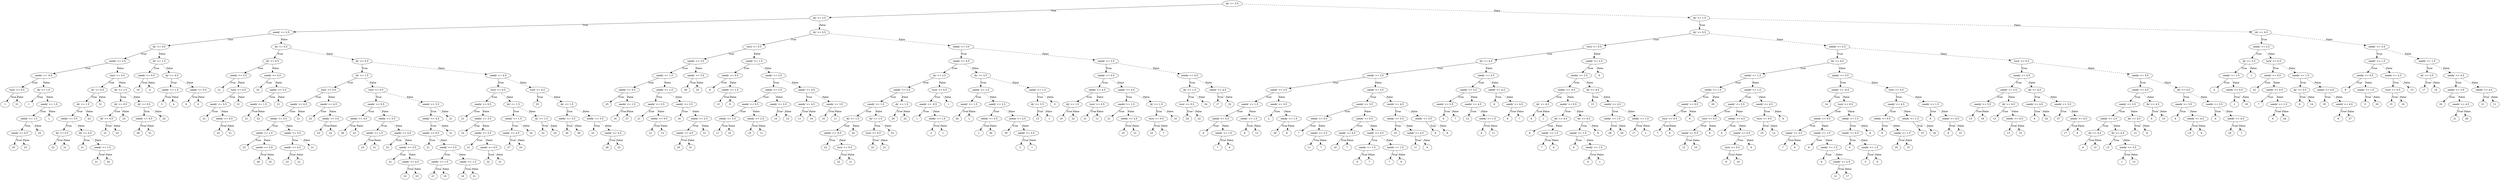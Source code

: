digraph {
0 [label="dx' <= 3.5"];
1 [label="dx' <= 2.5"];
2 [label="seedy' <= 2.5"];
3 [label="dy' <= 3.0"];
4 [label="seedx' <= 2.5"];
5 [label="seedx' <= -0.5"];
6 [label="turn' <= 0.5"];
7 [label="1"];
6 -> 7 [label="True"];
8 [label="21"];
6 -> 8 [style="dashed", label="False"];
5 -> 6 [label="True"];
9 [label="dx' <= 1.0"];
10 [label="1"];
9 -> 10 [label="True"];
11 [label="seedy' <= 1.5"];
12 [label="seedx' <= 1.5"];
13 [label="seedx' <= 0.5"];
14 [label="25"];
13 -> 14 [label="True"];
15 [label="23"];
13 -> 15 [style="dashed", label="False"];
12 -> 13 [label="True"];
16 [label="25"];
12 -> 16 [style="dashed", label="False"];
11 -> 12 [label="True"];
17 [label="1"];
11 -> 17 [style="dashed", label="False"];
9 -> 11 [style="dashed", label="False"];
5 -> 9 [style="dashed", label="False"];
4 -> 5 [label="True"];
18 [label="turn' <= 0.5"];
19 [label="dy' <= 0.5"];
20 [label="dx' <= 1.5"];
21 [label="seedx' <= 3.5"];
22 [label="dx' <= 0.5"];
23 [label="22"];
22 -> 23 [label="True"];
24 [label="21"];
22 -> 24 [style="dashed", label="False"];
21 -> 22 [label="True"];
25 [label="dx' <= 0.5"];
26 [label="21"];
25 -> 26 [label="True"];
27 [label="seedy' <= 1.5"];
28 [label="21"];
27 -> 28 [label="True"];
29 [label="24"];
27 -> 29 [style="dashed", label="False"];
25 -> 27 [style="dashed", label="False"];
21 -> 25 [style="dashed", label="False"];
20 -> 21 [label="True"];
30 [label="22"];
20 -> 30 [style="dashed", label="False"];
19 -> 20 [label="True"];
31 [label="21"];
19 -> 31 [style="dashed", label="False"];
18 -> 19 [label="True"];
32 [label="dx' <= 1.5"];
33 [label="dx' <= 0.5"];
34 [label="dy' <= 0.5"];
35 [label="21"];
34 -> 35 [label="True"];
36 [label="23"];
34 -> 36 [style="dashed", label="False"];
33 -> 34 [label="True"];
37 [label="23"];
33 -> 37 [style="dashed", label="False"];
32 -> 33 [label="True"];
38 [label="dy' <= 0.5"];
39 [label="seedx' <= 4.5"];
40 [label="28"];
39 -> 40 [label="True"];
41 [label="21"];
39 -> 41 [style="dashed", label="False"];
38 -> 39 [label="True"];
42 [label="22"];
38 -> 42 [style="dashed", label="False"];
32 -> 38 [style="dashed", label="False"];
18 -> 32 [style="dashed", label="False"];
4 -> 18 [style="dashed", label="False"];
3 -> 4 [label="True"];
43 [label="dx' <= 1.5"];
44 [label="seedx' <= 0.5"];
45 [label="10"];
44 -> 45 [label="True"];
46 [label="4"];
44 -> 46 [style="dashed", label="False"];
43 -> 44 [label="True"];
47 [label="dy' <= 4.5"];
48 [label="seedy' <= 1.5"];
49 [label="3"];
48 -> 49 [label="True"];
50 [label="4"];
48 -> 50 [style="dashed", label="False"];
47 -> 48 [label="True"];
51 [label="seedx' <= 0.5"];
52 [label="6"];
51 -> 52 [label="True"];
53 [label="4"];
51 -> 53 [style="dashed", label="False"];
47 -> 51 [style="dashed", label="False"];
43 -> 47 [style="dashed", label="False"];
3 -> 43 [style="dashed", label="False"];
2 -> 3 [label="True"];
54 [label="dx' <= 0.5"];
55 [label="dy' <= 0.5"];
56 [label="seedx' <= 3.5"];
57 [label="21"];
56 -> 57 [label="True"];
58 [label="turn' <= 0.5"];
59 [label="seedy' <= 3.5"];
60 [label="21"];
59 -> 60 [label="True"];
61 [label="seedy' <= 4.5"];
62 [label="22"];
61 -> 62 [label="True"];
63 [label="21"];
61 -> 63 [style="dashed", label="False"];
59 -> 61 [style="dashed", label="False"];
58 -> 59 [label="True"];
64 [label="21"];
58 -> 64 [style="dashed", label="False"];
56 -> 58 [style="dashed", label="False"];
55 -> 56 [label="True"];
65 [label="seedy' <= 4.5"];
66 [label="22"];
65 -> 66 [label="True"];
67 [label="seedx' <= 2.5"];
68 [label="seedx' <= 1.5"];
69 [label="21"];
68 -> 69 [label="True"];
70 [label="22"];
68 -> 70 [style="dashed", label="False"];
67 -> 68 [label="True"];
71 [label="21"];
67 -> 71 [style="dashed", label="False"];
65 -> 67 [style="dashed", label="False"];
55 -> 65 [style="dashed", label="False"];
54 -> 55 [label="True"];
72 [label="dy' <= 0.5"];
73 [label="dx' <= 1.5"];
74 [label="turn' <= 0.5"];
75 [label="seedx' <= 4.5"];
76 [label="seedy' <= 3.5"];
77 [label="seedx' <= 1.0"];
78 [label="23"];
77 -> 78 [label="True"];
79 [label="seedx' <= 3.0"];
80 [label="28"];
79 -> 80 [label="True"];
81 [label="23"];
79 -> 81 [style="dashed", label="False"];
77 -> 79 [style="dashed", label="False"];
76 -> 77 [label="True"];
82 [label="seedx' <= 3.5"];
83 [label="seedy' <= 4.5"];
84 [label="23"];
83 -> 84 [label="True"];
85 [label="21"];
83 -> 85 [style="dashed", label="False"];
82 -> 83 [label="True"];
86 [label="21"];
82 -> 86 [style="dashed", label="False"];
76 -> 82 [style="dashed", label="False"];
75 -> 76 [label="True"];
87 [label="21"];
75 -> 87 [style="dashed", label="False"];
74 -> 75 [label="True"];
88 [label="seedx' <= 4.5"];
89 [label="22"];
88 -> 89 [label="True"];
90 [label="seedy' <= 3.5"];
91 [label="23"];
90 -> 91 [label="True"];
92 [label="22"];
90 -> 92 [style="dashed", label="False"];
88 -> 90 [style="dashed", label="False"];
74 -> 88 [style="dashed", label="False"];
73 -> 74 [label="True"];
93 [label="turn' <= 0.5"];
94 [label="seedx' <= 0.5"];
95 [label="seedy' <= 4.0"];
96 [label="28"];
95 -> 96 [label="True"];
97 [label="22"];
95 -> 97 [style="dashed", label="False"];
94 -> 95 [label="True"];
98 [label="seedx' <= 3.5"];
99 [label="seedx' <= 1.5"];
100 [label="23"];
99 -> 100 [label="True"];
101 [label="21"];
99 -> 101 [style="dashed", label="False"];
98 -> 99 [label="True"];
102 [label="seedx' <= 4.5"];
103 [label="22"];
102 -> 103 [label="True"];
104 [label="seedy' <= 3.5"];
105 [label="21"];
104 -> 105 [label="True"];
106 [label="seedy' <= 4.5"];
107 [label="22"];
106 -> 107 [label="True"];
108 [label="23"];
106 -> 108 [style="dashed", label="False"];
104 -> 106 [style="dashed", label="False"];
102 -> 104 [style="dashed", label="False"];
98 -> 102 [style="dashed", label="False"];
94 -> 98 [style="dashed", label="False"];
93 -> 94 [label="True"];
109 [label="seedx' <= 3.5"];
110 [label="seedy' <= 4.5"];
111 [label="seedx' <= 0.5"];
112 [label="21"];
111 -> 112 [label="True"];
113 [label="seedy' <= 3.5"];
114 [label="seedx' <= 1.5"];
115 [label="21"];
114 -> 115 [label="True"];
116 [label="16"];
114 -> 116 [style="dashed", label="False"];
113 -> 114 [label="True"];
117 [label="seedx' <= 1.5"];
118 [label="16"];
117 -> 118 [label="True"];
119 [label="21"];
117 -> 119 [style="dashed", label="False"];
113 -> 117 [style="dashed", label="False"];
111 -> 113 [style="dashed", label="False"];
110 -> 111 [label="True"];
120 [label="21"];
110 -> 120 [style="dashed", label="False"];
109 -> 110 [label="True"];
121 [label="21"];
109 -> 121 [style="dashed", label="False"];
93 -> 109 [style="dashed", label="False"];
73 -> 93 [style="dashed", label="False"];
72 -> 73 [label="True"];
122 [label="seedx' <= 4.5"];
123 [label="turn' <= 0.5"];
124 [label="seedx' <= 0.5"];
125 [label="21"];
124 -> 125 [label="True"];
126 [label="seedx' <= 3.5"];
127 [label="22"];
126 -> 127 [label="True"];
128 [label="seedy' <= 3.5"];
129 [label="21"];
128 -> 129 [label="True"];
130 [label="seedy' <= 4.5"];
131 [label="22"];
130 -> 131 [label="True"];
132 [label="21"];
130 -> 132 [style="dashed", label="False"];
128 -> 130 [style="dashed", label="False"];
126 -> 128 [style="dashed", label="False"];
124 -> 126 [style="dashed", label="False"];
123 -> 124 [label="True"];
133 [label="dx' <= 1.5"];
134 [label="seedx' <= 1.5"];
135 [label="seedy' <= 4.5"];
136 [label="27"];
135 -> 136 [label="True"];
137 [label="23"];
135 -> 137 [style="dashed", label="False"];
134 -> 135 [label="True"];
138 [label="22"];
134 -> 138 [style="dashed", label="False"];
133 -> 134 [label="True"];
139 [label="dy' <= 1.5"];
140 [label="22"];
139 -> 140 [label="True"];
141 [label="23"];
139 -> 141 [style="dashed", label="False"];
133 -> 139 [style="dashed", label="False"];
123 -> 133 [style="dashed", label="False"];
122 -> 123 [label="True"];
142 [label="turn' <= 0.5"];
143 [label="23"];
142 -> 143 [label="True"];
144 [label="dx' <= 1.5"];
145 [label="seedy' <= 3.5"];
146 [label="30"];
145 -> 146 [label="True"];
147 [label="28"];
145 -> 147 [style="dashed", label="False"];
144 -> 145 [label="True"];
148 [label="seedy' <= 3.5"];
149 [label="22"];
148 -> 149 [label="True"];
150 [label="seedy' <= 4.5"];
151 [label="28"];
150 -> 151 [label="True"];
152 [label="22"];
150 -> 152 [style="dashed", label="False"];
148 -> 150 [style="dashed", label="False"];
144 -> 148 [style="dashed", label="False"];
142 -> 144 [style="dashed", label="False"];
122 -> 142 [style="dashed", label="False"];
72 -> 122 [style="dashed", label="False"];
54 -> 72 [style="dashed", label="False"];
2 -> 54 [style="dashed", label="False"];
1 -> 2 [label="True"];
153 [label="dy' <= 0.5"];
154 [label="turn' <= 0.5"];
155 [label="seedx' <= 3.5"];
156 [label="seedy' <= 1.5"];
157 [label="seedx' <= 0.5"];
158 [label="25"];
157 -> 158 [label="True"];
159 [label="seedx' <= 1.5"];
160 [label="16"];
159 -> 160 [label="True"];
161 [label="27"];
159 -> 161 [style="dashed", label="False"];
157 -> 159 [style="dashed", label="False"];
156 -> 157 [label="True"];
162 [label="seedx' <= 1.5"];
163 [label="seedy' <= 3.5"];
164 [label="21"];
163 -> 164 [label="True"];
165 [label="seedx' <= 0.5"];
166 [label="21"];
165 -> 166 [label="True"];
167 [label="13"];
165 -> 167 [style="dashed", label="False"];
163 -> 165 [style="dashed", label="False"];
162 -> 163 [label="True"];
168 [label="seedy' <= 3.5"];
169 [label="16"];
168 -> 169 [label="True"];
170 [label="seedx' <= 2.5"];
171 [label="seedy' <= 4.5"];
172 [label="25"];
171 -> 172 [label="True"];
173 [label="21"];
171 -> 173 [style="dashed", label="False"];
170 -> 171 [label="True"];
174 [label="21"];
170 -> 174 [style="dashed", label="False"];
168 -> 170 [style="dashed", label="False"];
162 -> 168 [style="dashed", label="False"];
156 -> 162 [style="dashed", label="False"];
155 -> 156 [label="True"];
175 [label="seedy' <= 3.0"];
176 [label="29"];
175 -> 176 [label="True"];
177 [label="23"];
175 -> 177 [style="dashed", label="False"];
155 -> 175 [style="dashed", label="False"];
154 -> 155 [label="True"];
178 [label="seedy' <= 1.5"];
179 [label="seedx' <= 0.5"];
180 [label="6"];
179 -> 180 [label="True"];
181 [label="seedx' <= 1.5"];
182 [label="13"];
181 -> 182 [label="True"];
183 [label="6"];
181 -> 183 [style="dashed", label="False"];
179 -> 181 [style="dashed", label="False"];
178 -> 179 [label="True"];
184 [label="seedy' <= 3.5"];
185 [label="seedx' <= 3.5"];
186 [label="seedx' <= 0.5"];
187 [label="seedy' <= 2.5"];
188 [label="11"];
187 -> 188 [label="True"];
189 [label="10"];
187 -> 189 [style="dashed", label="False"];
186 -> 187 [label="True"];
190 [label="seedy' <= 2.5"];
191 [label="16"];
190 -> 191 [label="True"];
192 [label="11"];
190 -> 192 [style="dashed", label="False"];
186 -> 190 [style="dashed", label="False"];
185 -> 186 [label="True"];
193 [label="seedy' <= 2.5"];
194 [label="10"];
193 -> 194 [label="True"];
195 [label="12"];
193 -> 195 [style="dashed", label="False"];
185 -> 193 [style="dashed", label="False"];
184 -> 185 [label="True"];
196 [label="seedy' <= 4.5"];
197 [label="seedx' <= 4.5"];
198 [label="11"];
197 -> 198 [label="True"];
199 [label="10"];
197 -> 199 [style="dashed", label="False"];
196 -> 197 [label="True"];
200 [label="seedx' <= 3.5"];
201 [label="10"];
200 -> 201 [label="True"];
202 [label="11"];
200 -> 202 [style="dashed", label="False"];
196 -> 200 [style="dashed", label="False"];
184 -> 196 [style="dashed", label="False"];
178 -> 184 [style="dashed", label="False"];
154 -> 178 [style="dashed", label="False"];
153 -> 154 [label="True"];
203 [label="seedy' <= 3.5"];
204 [label="seedx' <= 0.5"];
205 [label="dy' <= 2.5"];
206 [label="seedy' <= 2.5"];
207 [label="seedy' <= 1.5"];
208 [label="dy' <= 1.5"];
209 [label="seedx' <= -0.5"];
210 [label="22"];
209 -> 210 [label="True"];
211 [label="turn' <= 0.5"];
212 [label="22"];
211 -> 212 [label="True"];
213 [label="11"];
211 -> 213 [style="dashed", label="False"];
209 -> 211 [style="dashed", label="False"];
208 -> 209 [label="True"];
214 [label="22"];
208 -> 214 [style="dashed", label="False"];
207 -> 208 [label="True"];
215 [label="dy' <= 1.5"];
216 [label="turn' <= 0.5"];
217 [label="22"];
216 -> 217 [label="True"];
218 [label="21"];
216 -> 218 [style="dashed", label="False"];
215 -> 216 [label="True"];
219 [label="22"];
215 -> 219 [style="dashed", label="False"];
207 -> 215 [style="dashed", label="False"];
206 -> 207 [label="True"];
220 [label="dy' <= 1.5"];
221 [label="20"];
220 -> 221 [label="True"];
222 [label="22"];
220 -> 222 [style="dashed", label="False"];
206 -> 220 [style="dashed", label="False"];
205 -> 206 [label="True"];
223 [label="turn' <= 0.5"];
224 [label="seedx' <= -0.5"];
225 [label="1"];
224 -> 225 [label="True"];
226 [label="seedy' <= 1.5"];
227 [label="3"];
226 -> 227 [label="True"];
228 [label="1"];
226 -> 228 [style="dashed", label="False"];
224 -> 226 [style="dashed", label="False"];
223 -> 224 [label="True"];
229 [label="1"];
223 -> 229 [style="dashed", label="False"];
205 -> 223 [style="dashed", label="False"];
204 -> 205 [label="True"];
230 [label="dy' <= 2.5"];
231 [label="seedx' <= 1.5"];
232 [label="seedy' <= 1.5"];
233 [label="20"];
232 -> 233 [label="True"];
234 [label="1"];
232 -> 234 [style="dashed", label="False"];
231 -> 232 [label="True"];
235 [label="seedy' <= 2.5"];
236 [label="seedx' <= 3.5"];
237 [label="1"];
236 -> 237 [label="True"];
238 [label="30"];
236 -> 238 [style="dashed", label="False"];
235 -> 236 [label="True"];
239 [label="seedx' <= 2.5"];
240 [label="30"];
239 -> 240 [label="True"];
241 [label="seedx' <= 3.5"];
242 [label="2"];
241 -> 242 [label="True"];
243 [label="1"];
241 -> 243 [style="dashed", label="False"];
239 -> 241 [style="dashed", label="False"];
235 -> 239 [style="dashed", label="False"];
231 -> 235 [style="dashed", label="False"];
230 -> 231 [label="True"];
244 [label="seedy' <= 1.5"];
245 [label="dy' <= 3.5"];
246 [label="13"];
245 -> 246 [label="True"];
247 [label="1"];
245 -> 247 [style="dashed", label="False"];
244 -> 245 [label="True"];
248 [label="0"];
244 -> 248 [style="dashed", label="False"];
230 -> 244 [style="dashed", label="False"];
204 -> 230 [style="dashed", label="False"];
203 -> 204 [label="True"];
249 [label="seedx' <= 3.5"];
250 [label="seedx' <= 0.5"];
251 [label="seedy' <= 4.5"];
252 [label="dy' <= 1.5"];
253 [label="10"];
252 -> 253 [label="True"];
254 [label="22"];
252 -> 254 [style="dashed", label="False"];
251 -> 252 [label="True"];
255 [label="turn' <= 0.5"];
256 [label="21"];
255 -> 256 [label="True"];
257 [label="11"];
255 -> 257 [style="dashed", label="False"];
251 -> 255 [style="dashed", label="False"];
250 -> 251 [label="True"];
258 [label="seedy' <= 4.5"];
259 [label="seedx' <= 1.5"];
260 [label="21"];
259 -> 260 [label="True"];
261 [label="seedx' <= 2.5"];
262 [label="15"];
261 -> 262 [label="True"];
263 [label="21"];
261 -> 263 [style="dashed", label="False"];
259 -> 261 [style="dashed", label="False"];
258 -> 259 [label="True"];
264 [label="dy' <= 1.5"];
265 [label="turn' <= 0.5"];
266 [label="22"];
265 -> 266 [label="True"];
267 [label="7"];
265 -> 267 [style="dashed", label="False"];
264 -> 265 [label="True"];
268 [label="10"];
264 -> 268 [style="dashed", label="False"];
258 -> 264 [style="dashed", label="False"];
250 -> 258 [style="dashed", label="False"];
249 -> 250 [label="True"];
269 [label="seedx' <= 4.5"];
270 [label="dy' <= 1.5"];
271 [label="turn' <= 0.5"];
272 [label="24"];
271 -> 272 [label="True"];
273 [label="22"];
271 -> 273 [style="dashed", label="False"];
270 -> 271 [label="True"];
274 [label="24"];
270 -> 274 [style="dashed", label="False"];
269 -> 270 [label="True"];
275 [label="seedy' <= 4.5"];
276 [label="17"];
275 -> 276 [label="True"];
277 [label="22"];
275 -> 277 [style="dashed", label="False"];
269 -> 275 [style="dashed", label="False"];
249 -> 269 [style="dashed", label="False"];
203 -> 249 [style="dashed", label="False"];
153 -> 203 [style="dashed", label="False"];
1 -> 153 [style="dashed", label="False"];
0 -> 1 [label="True"];
278 [label="dy' <= 1.5"];
279 [label="dy' <= 0.5"];
280 [label="turn' <= 0.5"];
281 [label="dx' <= 4.5"];
282 [label="seedy' <= 2.5"];
283 [label="seedx' <= 2.5"];
284 [label="seedx' <= 1.5"];
285 [label="seedx' <= 0.5"];
286 [label="6"];
285 -> 286 [label="True"];
287 [label="seedy' <= 1.5"];
288 [label="7"];
287 -> 288 [label="True"];
289 [label="6"];
287 -> 289 [style="dashed", label="False"];
285 -> 287 [style="dashed", label="False"];
284 -> 285 [label="True"];
290 [label="seedy' <= 1.5"];
291 [label="6"];
290 -> 291 [label="True"];
292 [label="12"];
290 -> 292 [style="dashed", label="False"];
284 -> 290 [style="dashed", label="False"];
283 -> 284 [label="True"];
293 [label="seedx' <= 3.5"];
294 [label="2"];
293 -> 294 [label="True"];
295 [label="seedy' <= 1.5"];
296 [label="29"];
295 -> 296 [label="True"];
297 [label="6"];
295 -> 297 [style="dashed", label="False"];
293 -> 295 [style="dashed", label="False"];
283 -> 293 [style="dashed", label="False"];
282 -> 283 [label="True"];
298 [label="seedx' <= 3.5"];
299 [label="seedy' <= 3.5"];
300 [label="seedx' <= 0.5"];
301 [label="7"];
300 -> 301 [label="True"];
302 [label="seedx' <= 2.5"];
303 [label="11"];
302 -> 303 [label="True"];
304 [label="7"];
302 -> 304 [style="dashed", label="False"];
300 -> 302 [style="dashed", label="False"];
299 -> 300 [label="True"];
305 [label="seedx' <= 0.5"];
306 [label="seedy' <= 4.5"];
307 [label="10"];
306 -> 307 [label="True"];
308 [label="7"];
306 -> 308 [style="dashed", label="False"];
305 -> 306 [label="True"];
309 [label="seedy' <= 4.5"];
310 [label="seedx' <= 1.5"];
311 [label="6"];
310 -> 311 [label="True"];
312 [label="7"];
310 -> 312 [style="dashed", label="False"];
309 -> 310 [label="True"];
313 [label="seedx' <= 1.5"];
314 [label="7"];
313 -> 314 [label="True"];
315 [label="6"];
313 -> 315 [style="dashed", label="False"];
309 -> 313 [style="dashed", label="False"];
305 -> 309 [style="dashed", label="False"];
299 -> 305 [style="dashed", label="False"];
298 -> 299 [label="True"];
316 [label="seedx' <= 4.5"];
317 [label="seedy' <= 3.5"];
318 [label="10"];
317 -> 318 [label="True"];
319 [label="seedy' <= 4.5"];
320 [label="11"];
319 -> 320 [label="True"];
321 [label="9"];
319 -> 321 [style="dashed", label="False"];
317 -> 319 [style="dashed", label="False"];
316 -> 317 [label="True"];
322 [label="seedy' <= 3.5"];
323 [label="9"];
322 -> 323 [label="True"];
324 [label="6"];
322 -> 324 [style="dashed", label="False"];
316 -> 322 [style="dashed", label="False"];
298 -> 316 [style="dashed", label="False"];
282 -> 298 [style="dashed", label="False"];
281 -> 282 [label="True"];
325 [label="seedy' <= 2.5"];
326 [label="seedx' <= 3.5"];
327 [label="seedx' <= 2.5"];
328 [label="6"];
327 -> 328 [label="True"];
329 [label="7"];
327 -> 329 [style="dashed", label="False"];
326 -> 327 [label="True"];
330 [label="seedx' <= 4.5"];
331 [label="12"];
330 -> 331 [label="True"];
332 [label="seedy' <= 1.5"];
333 [label="6"];
332 -> 333 [label="True"];
334 [label="11"];
332 -> 334 [style="dashed", label="False"];
330 -> 332 [style="dashed", label="False"];
326 -> 330 [style="dashed", label="False"];
325 -> 326 [label="True"];
335 [label="seedx' <= 4.5"];
336 [label="6"];
335 -> 336 [label="True"];
337 [label="seedy' <= 4.5"];
338 [label="6"];
337 -> 338 [label="True"];
339 [label="7"];
337 -> 339 [style="dashed", label="False"];
335 -> 337 [style="dashed", label="False"];
325 -> 335 [style="dashed", label="False"];
281 -> 325 [style="dashed", label="False"];
280 -> 281 [label="True"];
340 [label="seedy' <= 2.5"];
341 [label="seedx' <= 2.5"];
342 [label="seedx' <= -0.5"];
343 [label="dx' <= 4.5"];
344 [label="6"];
343 -> 344 [label="True"];
345 [label="1"];
343 -> 345 [style="dashed", label="False"];
342 -> 343 [label="True"];
346 [label="seedx' <= 0.5"];
347 [label="dx' <= 4.5"];
348 [label="6"];
347 -> 348 [label="True"];
349 [label="seedy' <= 1.5"];
350 [label="7"];
349 -> 350 [label="True"];
351 [label="6"];
349 -> 351 [style="dashed", label="False"];
347 -> 349 [style="dashed", label="False"];
346 -> 347 [label="True"];
352 [label="dx' <= 4.5"];
353 [label="seedx' <= 1.5"];
354 [label="6"];
353 -> 354 [label="True"];
355 [label="seedy' <= 1.5"];
356 [label="6"];
355 -> 356 [label="True"];
357 [label="1"];
355 -> 357 [style="dashed", label="False"];
353 -> 355 [style="dashed", label="False"];
352 -> 353 [label="True"];
358 [label="6"];
352 -> 358 [style="dashed", label="False"];
346 -> 352 [style="dashed", label="False"];
342 -> 346 [style="dashed", label="False"];
341 -> 342 [label="True"];
359 [label="dx' <= 4.5"];
360 [label="13"];
359 -> 360 [label="True"];
361 [label="seedx' <= 4.5"];
362 [label="seedy' <= 1.5"];
363 [label="28"];
362 -> 363 [label="True"];
364 [label="20"];
362 -> 364 [style="dashed", label="False"];
361 -> 362 [label="True"];
365 [label="seedy' <= 1.5"];
366 [label="17"];
365 -> 366 [label="True"];
367 [label="1"];
365 -> 367 [style="dashed", label="False"];
361 -> 365 [style="dashed", label="False"];
359 -> 361 [style="dashed", label="False"];
341 -> 359 [style="dashed", label="False"];
340 -> 341 [label="True"];
368 [label="6"];
340 -> 368 [style="dashed", label="False"];
280 -> 340 [style="dashed", label="False"];
279 -> 280 [label="True"];
369 [label="seedx' <= 2.5"];
370 [label="dx' <= 4.5"];
371 [label="seedy' <= 1.5"];
372 [label="seedx' <= 1.5"];
373 [label="seedx' <= 0.5"];
374 [label="turn' <= 0.5"];
375 [label="7"];
374 -> 375 [label="True"];
376 [label="6"];
374 -> 376 [style="dashed", label="False"];
373 -> 374 [label="True"];
377 [label="6"];
373 -> 377 [style="dashed", label="False"];
372 -> 373 [label="True"];
378 [label="20"];
372 -> 378 [style="dashed", label="False"];
371 -> 372 [label="True"];
379 [label="seedx' <= 1.5"];
380 [label="seedy' <= 2.5"];
381 [label="turn' <= 0.5"];
382 [label="seedx' <= 0.5"];
383 [label="12"];
382 -> 383 [label="True"];
384 [label="10"];
382 -> 384 [style="dashed", label="False"];
381 -> 382 [label="True"];
385 [label="6"];
381 -> 385 [style="dashed", label="False"];
380 -> 381 [label="True"];
386 [label="seedy' <= 4.5"];
387 [label="6"];
386 -> 387 [label="True"];
388 [label="seedx' <= 0.5"];
389 [label="turn' <= 0.5"];
390 [label="6"];
389 -> 390 [label="True"];
391 [label="10"];
389 -> 391 [style="dashed", label="False"];
388 -> 389 [label="True"];
392 [label="6"];
388 -> 392 [style="dashed", label="False"];
386 -> 388 [style="dashed", label="False"];
380 -> 386 [style="dashed", label="False"];
379 -> 380 [label="True"];
393 [label="seedy' <= 4.5"];
394 [label="turn' <= 0.5"];
395 [label="10"];
394 -> 395 [label="True"];
396 [label="12"];
394 -> 396 [style="dashed", label="False"];
393 -> 394 [label="True"];
397 [label="6"];
393 -> 397 [style="dashed", label="False"];
379 -> 393 [style="dashed", label="False"];
371 -> 379 [style="dashed", label="False"];
370 -> 371 [label="True"];
398 [label="seedy' <= 3.5"];
399 [label="seedx' <= -0.5"];
400 [label="14"];
399 -> 400 [label="True"];
401 [label="turn' <= 0.5"];
402 [label="seedx' <= 0.5"];
403 [label="seedy' <= 2.5"];
404 [label="7"];
403 -> 404 [label="True"];
405 [label="6"];
403 -> 405 [style="dashed", label="False"];
402 -> 403 [label="True"];
406 [label="seedx' <= 1.5"];
407 [label="6"];
406 -> 407 [label="True"];
408 [label="seedy' <= 1.5"];
409 [label="6"];
408 -> 409 [label="True"];
410 [label="seedy' <= 2.5"];
411 [label="21"];
410 -> 411 [label="True"];
412 [label="17"];
410 -> 412 [style="dashed", label="False"];
408 -> 410 [style="dashed", label="False"];
406 -> 408 [style="dashed", label="False"];
402 -> 406 [style="dashed", label="False"];
401 -> 402 [label="True"];
413 [label="seedy' <= 1.5"];
414 [label="seedx' <= 0.5"];
415 [label="6"];
414 -> 415 [label="True"];
416 [label="seedx' <= 1.5"];
417 [label="5"];
416 -> 417 [label="True"];
418 [label="6"];
416 -> 418 [style="dashed", label="False"];
414 -> 416 [style="dashed", label="False"];
413 -> 414 [label="True"];
419 [label="6"];
413 -> 419 [style="dashed", label="False"];
401 -> 413 [style="dashed", label="False"];
399 -> 401 [style="dashed", label="False"];
398 -> 399 [label="True"];
420 [label="turn' <= 0.5"];
421 [label="seedy' <= 4.5"];
422 [label="seedx' <= 0.5"];
423 [label="6"];
422 -> 423 [label="True"];
424 [label="seedx' <= 1.5"];
425 [label="20"];
424 -> 425 [label="True"];
426 [label="15"];
424 -> 426 [style="dashed", label="False"];
422 -> 424 [style="dashed", label="False"];
421 -> 422 [label="True"];
427 [label="seedx' <= 1.5"];
428 [label="15"];
427 -> 428 [label="True"];
429 [label="18"];
427 -> 429 [style="dashed", label="False"];
421 -> 427 [style="dashed", label="False"];
420 -> 421 [label="True"];
430 [label="seedx' <= 1.5"];
431 [label="6"];
430 -> 431 [label="True"];
432 [label="seedy' <= 4.5"];
433 [label="6"];
432 -> 433 [label="True"];
434 [label="15"];
432 -> 434 [style="dashed", label="False"];
430 -> 432 [style="dashed", label="False"];
420 -> 430 [style="dashed", label="False"];
398 -> 420 [style="dashed", label="False"];
370 -> 398 [style="dashed", label="False"];
369 -> 370 [label="True"];
435 [label="turn' <= 0.5"];
436 [label="seedy' <= 4.5"];
437 [label="seedx' <= 3.5"];
438 [label="seedy' <= 3.5"];
439 [label="13"];
438 -> 439 [label="True"];
440 [label="18"];
438 -> 440 [style="dashed", label="False"];
437 -> 438 [label="True"];
441 [label="dx' <= 4.5"];
442 [label="13"];
441 -> 442 [label="True"];
443 [label="seedx' <= 4.5"];
444 [label="13"];
443 -> 444 [label="True"];
445 [label="15"];
443 -> 445 [style="dashed", label="False"];
441 -> 443 [style="dashed", label="False"];
437 -> 441 [style="dashed", label="False"];
436 -> 437 [label="True"];
446 [label="dx' <= 4.5"];
447 [label="seedx' <= 4.0"];
448 [label="6"];
447 -> 448 [label="True"];
449 [label="22"];
447 -> 449 [style="dashed", label="False"];
446 -> 447 [label="True"];
450 [label="seedx' <= 3.5"];
451 [label="27"];
450 -> 451 [label="True"];
452 [label="seedx' <= 4.5"];
453 [label="17"];
452 -> 453 [label="True"];
454 [label="8"];
452 -> 454 [style="dashed", label="False"];
450 -> 452 [style="dashed", label="False"];
446 -> 450 [style="dashed", label="False"];
436 -> 446 [style="dashed", label="False"];
435 -> 436 [label="True"];
455 [label="seedy' <= 4.5"];
456 [label="seedx' <= 4.5"];
457 [label="seedy' <= 3.5"];
458 [label="seedy' <= 2.5"];
459 [label="dx' <= 4.5"];
460 [label="6"];
459 -> 460 [label="True"];
461 [label="12"];
459 -> 461 [style="dashed", label="False"];
458 -> 459 [label="True"];
462 [label="dx' <= 4.5"];
463 [label="13"];
462 -> 463 [label="True"];
464 [label="seedx' <= 3.5"];
465 [label="1"];
464 -> 465 [label="True"];
466 [label="13"];
464 -> 466 [style="dashed", label="False"];
462 -> 464 [style="dashed", label="False"];
458 -> 462 [style="dashed", label="False"];
457 -> 458 [label="True"];
467 [label="dx' <= 4.5"];
468 [label="12"];
467 -> 468 [label="True"];
469 [label="6"];
467 -> 469 [style="dashed", label="False"];
457 -> 467 [style="dashed", label="False"];
456 -> 457 [label="True"];
470 [label="dx' <= 4.5"];
471 [label="6"];
470 -> 471 [label="True"];
472 [label="10"];
470 -> 472 [style="dashed", label="False"];
456 -> 470 [style="dashed", label="False"];
455 -> 456 [label="True"];
473 [label="dx' <= 4.5"];
474 [label="seedx' <= 3.5"];
475 [label="6"];
474 -> 475 [label="True"];
476 [label="seedx' <= 4.5"];
477 [label="10"];
476 -> 477 [label="True"];
478 [label="6"];
476 -> 478 [style="dashed", label="False"];
474 -> 476 [style="dashed", label="False"];
473 -> 474 [label="True"];
479 [label="seedx' <= 3.5"];
480 [label="6"];
479 -> 480 [label="True"];
481 [label="seedx' <= 4.5"];
482 [label="18"];
481 -> 482 [label="True"];
483 [label="7"];
481 -> 483 [style="dashed", label="False"];
479 -> 481 [style="dashed", label="False"];
473 -> 479 [style="dashed", label="False"];
455 -> 473 [style="dashed", label="False"];
435 -> 455 [style="dashed", label="False"];
369 -> 435 [style="dashed", label="False"];
279 -> 369 [style="dashed", label="False"];
278 -> 279 [label="True"];
484 [label="dx' <= 4.5"];
485 [label="seedy' <= 2.5"];
486 [label="dy' <= 2.5"];
487 [label="seedy' <= 1.5"];
488 [label="4"];
487 -> 488 [label="True"];
489 [label="seedx' <= 0.5"];
490 [label="1"];
489 -> 490 [label="True"];
491 [label="18"];
489 -> 491 [style="dashed", label="False"];
487 -> 489 [style="dashed", label="False"];
486 -> 487 [label="True"];
492 [label="1"];
486 -> 492 [style="dashed", label="False"];
485 -> 486 [label="True"];
493 [label="turn' <= 0.5"];
494 [label="seedy' <= 4.5"];
495 [label="22"];
494 -> 495 [label="True"];
496 [label="seedx' <= 0.5"];
497 [label="7"];
496 -> 497 [label="True"];
498 [label="seedx' <= 1.5"];
499 [label="6"];
498 -> 499 [label="True"];
500 [label="24"];
498 -> 500 [style="dashed", label="False"];
496 -> 498 [style="dashed", label="False"];
494 -> 496 [style="dashed", label="False"];
493 -> 494 [label="True"];
501 [label="seedx' <= 1.5"];
502 [label="dy' <= 2.5"];
503 [label="6"];
502 -> 503 [label="True"];
504 [label="14"];
502 -> 504 [style="dashed", label="False"];
501 -> 502 [label="True"];
505 [label="seedy' <= 4.5"];
506 [label="19"];
505 -> 506 [label="True"];
507 [label="seedx' <= 4.0"];
508 [label="6"];
507 -> 508 [label="True"];
509 [label="27"];
507 -> 509 [style="dashed", label="False"];
505 -> 507 [style="dashed", label="False"];
501 -> 505 [style="dashed", label="False"];
493 -> 501 [style="dashed", label="False"];
485 -> 493 [style="dashed", label="False"];
484 -> 485 [label="True"];
510 [label="seedy' <= 3.5"];
511 [label="seedx' <= 1.5"];
512 [label="seedx' <= 0.5"];
513 [label="6"];
512 -> 513 [label="True"];
514 [label="seedy' <= 1.5"];
515 [label="5"];
514 -> 515 [label="True"];
516 [label="20"];
514 -> 516 [style="dashed", label="False"];
512 -> 514 [style="dashed", label="False"];
511 -> 512 [label="True"];
517 [label="seedx' <= 2.5"];
518 [label="turn' <= 0.5"];
519 [label="15"];
518 -> 519 [label="True"];
520 [label="16"];
518 -> 520 [style="dashed", label="False"];
517 -> 518 [label="True"];
521 [label="13"];
517 -> 521 [style="dashed", label="False"];
511 -> 517 [style="dashed", label="False"];
510 -> 511 [label="True"];
522 [label="seedx' <= 1.5"];
523 [label="dy' <= 2.5"];
524 [label="17"];
523 -> 524 [label="True"];
525 [label="14"];
523 -> 525 [style="dashed", label="False"];
522 -> 523 [label="True"];
526 [label="seedy' <= 4.5"];
527 [label="seedx' <= 3.0"];
528 [label="20"];
527 -> 528 [label="True"];
529 [label="seedx' <= 4.5"];
530 [label="21"];
529 -> 530 [label="True"];
531 [label="20"];
529 -> 531 [style="dashed", label="False"];
527 -> 529 [style="dashed", label="False"];
526 -> 527 [label="True"];
532 [label="seedx' <= 4.5"];
533 [label="21"];
532 -> 533 [label="True"];
534 [label="11"];
532 -> 534 [style="dashed", label="False"];
526 -> 532 [style="dashed", label="False"];
522 -> 526 [style="dashed", label="False"];
510 -> 522 [style="dashed", label="False"];
484 -> 510 [style="dashed", label="False"];
278 -> 484 [style="dashed", label="False"];
0 -> 278 [style="dashed", label="False"];

}